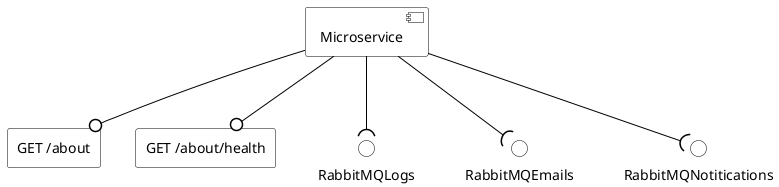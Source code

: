 
@startuml
<style>
queue {
   LineThickness: 1
   BackGroundColor: white
   LineColor: black
}
interface {
   BackGroundColor: white
   LineColor: black
}
component {
   BackGroundColor: white
   LineColor: black
}
database {
   BackGroundColor: white
   LineColor: black
}
node {
   BackGroundColor: white
   LineColor: black
}
rectangle{
   LineColor: black
   BackGroundColor: white
}
arrow {
   LineColor: black
}
</style>

top to bottom direction
'left to right direction

component Microservice as MS
rectangle "GET /about" as getabout
rectangle "GET /about/health" as GETabouthealth
MS --0 getabout
MS --0 GETabouthealth
MS --( RabbitMQLogs
MS --( RabbitMQEmails
MS --( RabbitMQNotitications

@enduml
